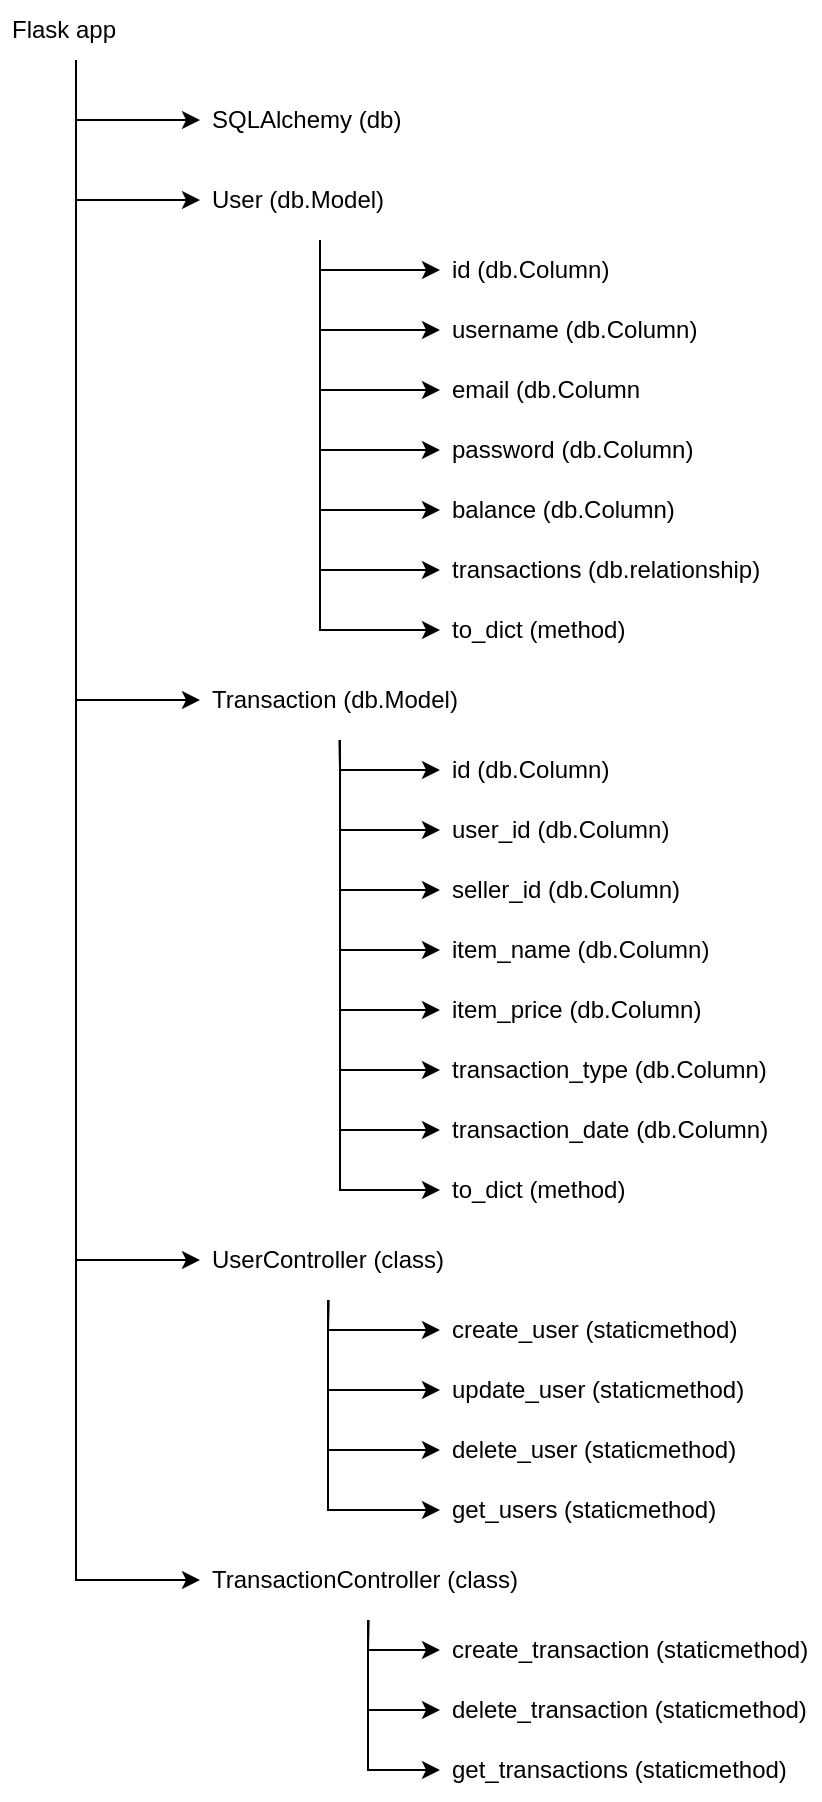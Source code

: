 <mxfile version="24.5.5" type="device">
  <diagram name="Страница — 1" id="Hi1kmv4AZJP24rw0wSyT">
    <mxGraphModel dx="1758" dy="879" grid="1" gridSize="10" guides="1" tooltips="1" connect="1" arrows="1" fold="1" page="1" pageScale="1" pageWidth="827" pageHeight="1169" math="0" shadow="0">
      <root>
        <mxCell id="0" />
        <mxCell id="1" parent="0" />
        <mxCell id="_998W6DAtnBrzuv0yap4-4" value="Flask app" style="text;strokeColor=none;fillColor=none;align=left;verticalAlign=middle;spacingLeft=4;spacingRight=4;overflow=hidden;points=[[0,0.5],[1,0.5]];portConstraint=eastwest;rotatable=0;whiteSpace=wrap;html=1;" vertex="1" parent="1">
          <mxGeometry x="100" y="40" width="80" height="30" as="geometry" />
        </mxCell>
        <mxCell id="_998W6DAtnBrzuv0yap4-6" value="" style="endArrow=classic;html=1;rounded=0;entryX=0;entryY=0.5;entryDx=0;entryDy=0;" edge="1" parent="1" target="_998W6DAtnBrzuv0yap4-7">
          <mxGeometry width="50" height="50" relative="1" as="geometry">
            <mxPoint x="138" y="70" as="sourcePoint" />
            <mxPoint x="190" y="100" as="targetPoint" />
            <Array as="points">
              <mxPoint x="138" y="100" />
            </Array>
          </mxGeometry>
        </mxCell>
        <mxCell id="_998W6DAtnBrzuv0yap4-7" value="SQLAlchemy (db)" style="text;strokeColor=none;fillColor=none;align=left;verticalAlign=middle;spacingLeft=4;spacingRight=4;overflow=hidden;points=[[0,0.5],[1,0.5]];portConstraint=eastwest;rotatable=0;whiteSpace=wrap;html=1;" vertex="1" parent="1">
          <mxGeometry x="200" y="80" width="120" height="40" as="geometry" />
        </mxCell>
        <mxCell id="_998W6DAtnBrzuv0yap4-8" value="User (db.Model)" style="text;strokeColor=none;fillColor=none;align=left;verticalAlign=middle;spacingLeft=4;spacingRight=4;overflow=hidden;points=[[0,0.5],[1,0.5]];portConstraint=eastwest;rotatable=0;whiteSpace=wrap;html=1;" vertex="1" parent="1">
          <mxGeometry x="200" y="120" width="120" height="40" as="geometry" />
        </mxCell>
        <mxCell id="_998W6DAtnBrzuv0yap4-9" value="" style="endArrow=classic;html=1;rounded=0;entryX=0;entryY=0.5;entryDx=0;entryDy=0;" edge="1" parent="1" target="_998W6DAtnBrzuv0yap4-8">
          <mxGeometry width="50" height="50" relative="1" as="geometry">
            <mxPoint x="138" y="70" as="sourcePoint" />
            <mxPoint x="440" y="280" as="targetPoint" />
            <Array as="points">
              <mxPoint x="138" y="140" />
            </Array>
          </mxGeometry>
        </mxCell>
        <mxCell id="_998W6DAtnBrzuv0yap4-10" value="id (db.Column)" style="text;strokeColor=none;fillColor=none;align=left;verticalAlign=middle;spacingLeft=4;spacingRight=4;overflow=hidden;points=[[0,0.5],[1,0.5]];portConstraint=eastwest;rotatable=0;whiteSpace=wrap;html=1;" vertex="1" parent="1">
          <mxGeometry x="320" y="160" width="90" height="30" as="geometry" />
        </mxCell>
        <mxCell id="_998W6DAtnBrzuv0yap4-11" value="" style="endArrow=classic;html=1;rounded=0;exitX=0.5;exitY=1;exitDx=0;exitDy=0;exitPerimeter=0;entryX=0;entryY=0.5;entryDx=0;entryDy=0;" edge="1" parent="1" source="_998W6DAtnBrzuv0yap4-8" target="_998W6DAtnBrzuv0yap4-10">
          <mxGeometry width="50" height="50" relative="1" as="geometry">
            <mxPoint x="230" y="250" as="sourcePoint" />
            <mxPoint x="280" y="200" as="targetPoint" />
            <Array as="points">
              <mxPoint x="260" y="175" />
            </Array>
          </mxGeometry>
        </mxCell>
        <mxCell id="_998W6DAtnBrzuv0yap4-12" value="username (db.Column)" style="text;strokeColor=none;fillColor=none;align=left;verticalAlign=middle;spacingLeft=4;spacingRight=4;overflow=hidden;points=[[0,0.5],[1,0.5]];portConstraint=eastwest;rotatable=0;whiteSpace=wrap;html=1;" vertex="1" parent="1">
          <mxGeometry x="320" y="190" width="140" height="30" as="geometry" />
        </mxCell>
        <mxCell id="_998W6DAtnBrzuv0yap4-13" value="" style="endArrow=classic;html=1;rounded=0;exitX=0.5;exitY=1;exitDx=0;exitDy=0;exitPerimeter=0;entryX=0;entryY=0.5;entryDx=0;entryDy=0;" edge="1" parent="1" target="_998W6DAtnBrzuv0yap4-12">
          <mxGeometry width="50" height="50" relative="1" as="geometry">
            <mxPoint x="260" y="160" as="sourcePoint" />
            <mxPoint x="320" y="175" as="targetPoint" />
            <Array as="points">
              <mxPoint x="260" y="205" />
            </Array>
          </mxGeometry>
        </mxCell>
        <mxCell id="_998W6DAtnBrzuv0yap4-14" value="email (db.Column" style="text;strokeColor=none;fillColor=none;align=left;verticalAlign=middle;spacingLeft=4;spacingRight=4;overflow=hidden;points=[[0,0.5],[1,0.5]];portConstraint=eastwest;rotatable=0;whiteSpace=wrap;html=1;" vertex="1" parent="1">
          <mxGeometry x="320" y="220" width="110" height="30" as="geometry" />
        </mxCell>
        <mxCell id="_998W6DAtnBrzuv0yap4-15" value="" style="endArrow=classic;html=1;rounded=0;exitX=0.5;exitY=1;exitDx=0;exitDy=0;exitPerimeter=0;entryX=0;entryY=0.5;entryDx=0;entryDy=0;" edge="1" parent="1" target="_998W6DAtnBrzuv0yap4-14">
          <mxGeometry width="50" height="50" relative="1" as="geometry">
            <mxPoint x="260" y="160" as="sourcePoint" />
            <mxPoint x="320" y="205" as="targetPoint" />
            <Array as="points">
              <mxPoint x="260" y="235" />
            </Array>
          </mxGeometry>
        </mxCell>
        <mxCell id="_998W6DAtnBrzuv0yap4-16" value="password (db.Column)" style="text;strokeColor=none;fillColor=none;align=left;verticalAlign=middle;spacingLeft=4;spacingRight=4;overflow=hidden;points=[[0,0.5],[1,0.5]];portConstraint=eastwest;rotatable=0;whiteSpace=wrap;html=1;" vertex="1" parent="1">
          <mxGeometry x="320" y="250" width="135" height="30" as="geometry" />
        </mxCell>
        <mxCell id="_998W6DAtnBrzuv0yap4-17" value="" style="endArrow=classic;html=1;rounded=0;exitX=0.5;exitY=1;exitDx=0;exitDy=0;exitPerimeter=0;entryX=0;entryY=0.5;entryDx=0;entryDy=0;" edge="1" parent="1" target="_998W6DAtnBrzuv0yap4-16">
          <mxGeometry width="50" height="50" relative="1" as="geometry">
            <mxPoint x="260" y="160" as="sourcePoint" />
            <mxPoint x="320" y="235" as="targetPoint" />
            <Array as="points">
              <mxPoint x="260" y="265" />
            </Array>
          </mxGeometry>
        </mxCell>
        <mxCell id="_998W6DAtnBrzuv0yap4-18" value="balance (db.Column)" style="text;strokeColor=none;fillColor=none;align=left;verticalAlign=middle;spacingLeft=4;spacingRight=4;overflow=hidden;points=[[0,0.5],[1,0.5]];portConstraint=eastwest;rotatable=0;whiteSpace=wrap;html=1;" vertex="1" parent="1">
          <mxGeometry x="320" y="280" width="130" height="30" as="geometry" />
        </mxCell>
        <mxCell id="_998W6DAtnBrzuv0yap4-19" value="" style="endArrow=classic;html=1;rounded=0;exitX=0.5;exitY=1;exitDx=0;exitDy=0;exitPerimeter=0;entryX=0;entryY=0.5;entryDx=0;entryDy=0;" edge="1" parent="1" target="_998W6DAtnBrzuv0yap4-18">
          <mxGeometry width="50" height="50" relative="1" as="geometry">
            <mxPoint x="260" y="160" as="sourcePoint" />
            <mxPoint x="320" y="265" as="targetPoint" />
            <Array as="points">
              <mxPoint x="260" y="295" />
            </Array>
          </mxGeometry>
        </mxCell>
        <mxCell id="_998W6DAtnBrzuv0yap4-20" value="transactions (db.relationship)" style="text;strokeColor=none;fillColor=none;align=left;verticalAlign=middle;spacingLeft=4;spacingRight=4;overflow=hidden;points=[[0,0.5],[1,0.5]];portConstraint=eastwest;rotatable=0;whiteSpace=wrap;html=1;" vertex="1" parent="1">
          <mxGeometry x="320" y="310" width="170" height="30" as="geometry" />
        </mxCell>
        <mxCell id="_998W6DAtnBrzuv0yap4-21" value="" style="endArrow=classic;html=1;rounded=0;exitX=0.5;exitY=1;exitDx=0;exitDy=0;exitPerimeter=0;entryX=0;entryY=0.5;entryDx=0;entryDy=0;" edge="1" parent="1" target="_998W6DAtnBrzuv0yap4-20">
          <mxGeometry width="50" height="50" relative="1" as="geometry">
            <mxPoint x="260" y="160" as="sourcePoint" />
            <mxPoint x="320" y="295" as="targetPoint" />
            <Array as="points">
              <mxPoint x="260" y="325" />
            </Array>
          </mxGeometry>
        </mxCell>
        <mxCell id="_998W6DAtnBrzuv0yap4-22" value="to_dict (method)" style="text;strokeColor=none;fillColor=none;align=left;verticalAlign=middle;spacingLeft=4;spacingRight=4;overflow=hidden;points=[[0,0.5],[1,0.5]];portConstraint=eastwest;rotatable=0;whiteSpace=wrap;html=1;" vertex="1" parent="1">
          <mxGeometry x="320" y="340" width="100" height="30" as="geometry" />
        </mxCell>
        <mxCell id="_998W6DAtnBrzuv0yap4-23" value="" style="endArrow=classic;html=1;rounded=0;exitX=0.5;exitY=1;exitDx=0;exitDy=0;exitPerimeter=0;entryX=0;entryY=0.5;entryDx=0;entryDy=0;" edge="1" parent="1" target="_998W6DAtnBrzuv0yap4-22">
          <mxGeometry width="50" height="50" relative="1" as="geometry">
            <mxPoint x="260" y="160" as="sourcePoint" />
            <mxPoint x="320" y="325" as="targetPoint" />
            <Array as="points">
              <mxPoint x="260" y="355" />
            </Array>
          </mxGeometry>
        </mxCell>
        <mxCell id="_998W6DAtnBrzuv0yap4-24" value="Transaction (db.Model)" style="text;strokeColor=none;fillColor=none;align=left;verticalAlign=middle;spacingLeft=4;spacingRight=4;overflow=hidden;points=[[0,0.5],[1,0.5]];portConstraint=eastwest;rotatable=0;whiteSpace=wrap;html=1;" vertex="1" parent="1">
          <mxGeometry x="200" y="370" width="140" height="40" as="geometry" />
        </mxCell>
        <mxCell id="_998W6DAtnBrzuv0yap4-25" value="" style="endArrow=classic;html=1;rounded=0;entryX=0;entryY=0.5;entryDx=0;entryDy=0;" edge="1" parent="1" target="_998W6DAtnBrzuv0yap4-24">
          <mxGeometry width="50" height="50" relative="1" as="geometry">
            <mxPoint x="138" y="70" as="sourcePoint" />
            <mxPoint x="200" y="139" as="targetPoint" />
            <Array as="points">
              <mxPoint x="138" y="390" />
            </Array>
          </mxGeometry>
        </mxCell>
        <mxCell id="_998W6DAtnBrzuv0yap4-26" value="id (db.Column)" style="text;strokeColor=none;fillColor=none;align=left;verticalAlign=middle;spacingLeft=4;spacingRight=4;overflow=hidden;points=[[0,0.5],[1,0.5]];portConstraint=eastwest;rotatable=0;whiteSpace=wrap;html=1;" vertex="1" parent="1">
          <mxGeometry x="320" y="410" width="90" height="30" as="geometry" />
        </mxCell>
        <mxCell id="_998W6DAtnBrzuv0yap4-27" value="" style="endArrow=classic;html=1;rounded=0;exitX=0.498;exitY=1;exitDx=0;exitDy=0;exitPerimeter=0;entryX=0;entryY=0.5;entryDx=0;entryDy=0;" edge="1" parent="1" source="_998W6DAtnBrzuv0yap4-24" target="_998W6DAtnBrzuv0yap4-26">
          <mxGeometry width="50" height="50" relative="1" as="geometry">
            <mxPoint x="260" y="417.5" as="sourcePoint" />
            <mxPoint x="320" y="432.5" as="targetPoint" />
            <Array as="points">
              <mxPoint x="270" y="425" />
            </Array>
          </mxGeometry>
        </mxCell>
        <mxCell id="_998W6DAtnBrzuv0yap4-29" value="user_id (db.Column)" style="text;strokeColor=none;fillColor=none;align=left;verticalAlign=middle;spacingLeft=4;spacingRight=4;overflow=hidden;points=[[0,0.5],[1,0.5]];portConstraint=eastwest;rotatable=0;whiteSpace=wrap;html=1;" vertex="1" parent="1">
          <mxGeometry x="320" y="440" width="120" height="30" as="geometry" />
        </mxCell>
        <mxCell id="_998W6DAtnBrzuv0yap4-30" value="seller_id (db.Column)" style="text;strokeColor=none;fillColor=none;align=left;verticalAlign=middle;spacingLeft=4;spacingRight=4;overflow=hidden;points=[[0,0.5],[1,0.5]];portConstraint=eastwest;rotatable=0;whiteSpace=wrap;html=1;" vertex="1" parent="1">
          <mxGeometry x="320" y="470" width="130" height="30" as="geometry" />
        </mxCell>
        <mxCell id="_998W6DAtnBrzuv0yap4-31" value="item_name (db.Column)" style="text;strokeColor=none;fillColor=none;align=left;verticalAlign=middle;spacingLeft=4;spacingRight=4;overflow=hidden;points=[[0,0.5],[1,0.5]];portConstraint=eastwest;rotatable=0;whiteSpace=wrap;html=1;" vertex="1" parent="1">
          <mxGeometry x="320" y="500" width="140" height="30" as="geometry" />
        </mxCell>
        <mxCell id="_998W6DAtnBrzuv0yap4-32" value="item_price (db.Column)" style="text;strokeColor=none;fillColor=none;align=left;verticalAlign=middle;spacingLeft=4;spacingRight=4;overflow=hidden;points=[[0,0.5],[1,0.5]];portConstraint=eastwest;rotatable=0;whiteSpace=wrap;html=1;" vertex="1" parent="1">
          <mxGeometry x="320" y="530" width="140" height="30" as="geometry" />
        </mxCell>
        <mxCell id="_998W6DAtnBrzuv0yap4-33" value="transaction_type (db.Column)" style="text;strokeColor=none;fillColor=none;align=left;verticalAlign=middle;spacingLeft=4;spacingRight=4;overflow=hidden;points=[[0,0.5],[1,0.5]];portConstraint=eastwest;rotatable=0;whiteSpace=wrap;html=1;" vertex="1" parent="1">
          <mxGeometry x="320" y="560" width="170" height="30" as="geometry" />
        </mxCell>
        <mxCell id="_998W6DAtnBrzuv0yap4-34" value="transaction_date (db.Column)" style="text;strokeColor=none;fillColor=none;align=left;verticalAlign=middle;spacingLeft=4;spacingRight=4;overflow=hidden;points=[[0,0.5],[1,0.5]];portConstraint=eastwest;rotatable=0;whiteSpace=wrap;html=1;" vertex="1" parent="1">
          <mxGeometry x="320" y="590" width="170" height="30" as="geometry" />
        </mxCell>
        <mxCell id="_998W6DAtnBrzuv0yap4-35" value="to_dict (method)" style="text;strokeColor=none;fillColor=none;align=left;verticalAlign=middle;spacingLeft=4;spacingRight=4;overflow=hidden;points=[[0,0.5],[1,0.5]];portConstraint=eastwest;rotatable=0;whiteSpace=wrap;html=1;" vertex="1" parent="1">
          <mxGeometry x="320" y="620" width="100" height="30" as="geometry" />
        </mxCell>
        <mxCell id="_998W6DAtnBrzuv0yap4-37" value="" style="endArrow=classic;html=1;rounded=0;exitX=0.498;exitY=1;exitDx=0;exitDy=0;exitPerimeter=0;entryX=0;entryY=0.5;entryDx=0;entryDy=0;" edge="1" parent="1" target="_998W6DAtnBrzuv0yap4-29">
          <mxGeometry width="50" height="50" relative="1" as="geometry">
            <mxPoint x="270" y="410" as="sourcePoint" />
            <mxPoint x="320" y="425" as="targetPoint" />
            <Array as="points">
              <mxPoint x="270" y="455" />
            </Array>
          </mxGeometry>
        </mxCell>
        <mxCell id="_998W6DAtnBrzuv0yap4-38" value="" style="endArrow=classic;html=1;rounded=0;exitX=0.498;exitY=1;exitDx=0;exitDy=0;exitPerimeter=0;entryX=0;entryY=0.5;entryDx=0;entryDy=0;" edge="1" parent="1" target="_998W6DAtnBrzuv0yap4-30">
          <mxGeometry width="50" height="50" relative="1" as="geometry">
            <mxPoint x="270" y="410" as="sourcePoint" />
            <mxPoint x="320" y="455" as="targetPoint" />
            <Array as="points">
              <mxPoint x="270" y="485" />
            </Array>
          </mxGeometry>
        </mxCell>
        <mxCell id="_998W6DAtnBrzuv0yap4-39" value="" style="endArrow=classic;html=1;rounded=0;exitX=0.498;exitY=1;exitDx=0;exitDy=0;exitPerimeter=0;entryX=0;entryY=0.5;entryDx=0;entryDy=0;" edge="1" parent="1" target="_998W6DAtnBrzuv0yap4-31">
          <mxGeometry width="50" height="50" relative="1" as="geometry">
            <mxPoint x="270" y="410" as="sourcePoint" />
            <mxPoint x="320" y="485" as="targetPoint" />
            <Array as="points">
              <mxPoint x="270" y="515" />
            </Array>
          </mxGeometry>
        </mxCell>
        <mxCell id="_998W6DAtnBrzuv0yap4-40" value="" style="endArrow=classic;html=1;rounded=0;exitX=0.498;exitY=1;exitDx=0;exitDy=0;exitPerimeter=0;entryX=0;entryY=0.5;entryDx=0;entryDy=0;" edge="1" parent="1" target="_998W6DAtnBrzuv0yap4-32">
          <mxGeometry width="50" height="50" relative="1" as="geometry">
            <mxPoint x="270" y="410" as="sourcePoint" />
            <mxPoint x="320" y="515" as="targetPoint" />
            <Array as="points">
              <mxPoint x="270" y="545" />
            </Array>
          </mxGeometry>
        </mxCell>
        <mxCell id="_998W6DAtnBrzuv0yap4-41" value="" style="endArrow=classic;html=1;rounded=0;exitX=0.498;exitY=1;exitDx=0;exitDy=0;exitPerimeter=0;entryX=0;entryY=0.5;entryDx=0;entryDy=0;" edge="1" parent="1" target="_998W6DAtnBrzuv0yap4-33">
          <mxGeometry width="50" height="50" relative="1" as="geometry">
            <mxPoint x="270" y="410" as="sourcePoint" />
            <mxPoint x="320" y="545" as="targetPoint" />
            <Array as="points">
              <mxPoint x="270" y="575" />
            </Array>
          </mxGeometry>
        </mxCell>
        <mxCell id="_998W6DAtnBrzuv0yap4-42" value="" style="endArrow=classic;html=1;rounded=0;exitX=0.498;exitY=1;exitDx=0;exitDy=0;exitPerimeter=0;entryX=0;entryY=0.5;entryDx=0;entryDy=0;" edge="1" parent="1" target="_998W6DAtnBrzuv0yap4-34">
          <mxGeometry width="50" height="50" relative="1" as="geometry">
            <mxPoint x="270" y="410" as="sourcePoint" />
            <mxPoint x="320" y="575" as="targetPoint" />
            <Array as="points">
              <mxPoint x="270" y="605" />
            </Array>
          </mxGeometry>
        </mxCell>
        <mxCell id="_998W6DAtnBrzuv0yap4-43" value="" style="endArrow=classic;html=1;rounded=0;exitX=0.498;exitY=1;exitDx=0;exitDy=0;exitPerimeter=0;entryX=0;entryY=0.5;entryDx=0;entryDy=0;" edge="1" parent="1" target="_998W6DAtnBrzuv0yap4-35">
          <mxGeometry width="50" height="50" relative="1" as="geometry">
            <mxPoint x="270" y="410" as="sourcePoint" />
            <mxPoint x="320" y="605" as="targetPoint" />
            <Array as="points">
              <mxPoint x="270" y="635" />
            </Array>
          </mxGeometry>
        </mxCell>
        <mxCell id="_998W6DAtnBrzuv0yap4-44" value="UserController (class)" style="text;strokeColor=none;fillColor=none;align=left;verticalAlign=middle;spacingLeft=4;spacingRight=4;overflow=hidden;points=[[0,0.5],[1,0.5]];portConstraint=eastwest;rotatable=0;whiteSpace=wrap;html=1;" vertex="1" parent="1">
          <mxGeometry x="200" y="650" width="130" height="40" as="geometry" />
        </mxCell>
        <mxCell id="_998W6DAtnBrzuv0yap4-46" value="" style="endArrow=classic;html=1;rounded=0;entryX=0;entryY=0.5;entryDx=0;entryDy=0;" edge="1" parent="1" target="_998W6DAtnBrzuv0yap4-44">
          <mxGeometry width="50" height="50" relative="1" as="geometry">
            <mxPoint x="138" y="70" as="sourcePoint" />
            <mxPoint x="200" y="390" as="targetPoint" />
            <Array as="points">
              <mxPoint x="138" y="390" />
              <mxPoint x="138" y="670" />
            </Array>
          </mxGeometry>
        </mxCell>
        <mxCell id="_998W6DAtnBrzuv0yap4-47" value="create_user (staticmethod)" style="text;strokeColor=none;fillColor=none;align=left;verticalAlign=middle;spacingLeft=4;spacingRight=4;overflow=hidden;points=[[0,0.5],[1,0.5]];portConstraint=eastwest;rotatable=0;whiteSpace=wrap;html=1;" vertex="1" parent="1">
          <mxGeometry x="320" y="690" width="160" height="30" as="geometry" />
        </mxCell>
        <mxCell id="_998W6DAtnBrzuv0yap4-48" value="update_user (staticmethod)" style="text;strokeColor=none;fillColor=none;align=left;verticalAlign=middle;spacingLeft=4;spacingRight=4;overflow=hidden;points=[[0,0.5],[1,0.5]];portConstraint=eastwest;rotatable=0;whiteSpace=wrap;html=1;" vertex="1" parent="1">
          <mxGeometry x="320" y="720" width="160" height="30" as="geometry" />
        </mxCell>
        <mxCell id="_998W6DAtnBrzuv0yap4-49" value="delete_user (staticmethod)" style="text;strokeColor=none;fillColor=none;align=left;verticalAlign=middle;spacingLeft=4;spacingRight=4;overflow=hidden;points=[[0,0.5],[1,0.5]];portConstraint=eastwest;rotatable=0;whiteSpace=wrap;html=1;" vertex="1" parent="1">
          <mxGeometry x="320" y="750" width="160" height="30" as="geometry" />
        </mxCell>
        <mxCell id="_998W6DAtnBrzuv0yap4-50" value="get_users (staticmethod)" style="text;strokeColor=none;fillColor=none;align=left;verticalAlign=middle;spacingLeft=4;spacingRight=4;overflow=hidden;points=[[0,0.5],[1,0.5]];portConstraint=eastwest;rotatable=0;whiteSpace=wrap;html=1;" vertex="1" parent="1">
          <mxGeometry x="320" y="780" width="160" height="30" as="geometry" />
        </mxCell>
        <mxCell id="_998W6DAtnBrzuv0yap4-51" value="" style="endArrow=classic;html=1;rounded=0;entryX=0;entryY=0.5;entryDx=0;entryDy=0;exitX=0.495;exitY=1;exitDx=0;exitDy=0;exitPerimeter=0;" edge="1" parent="1" source="_998W6DAtnBrzuv0yap4-44" target="_998W6DAtnBrzuv0yap4-47">
          <mxGeometry width="50" height="50" relative="1" as="geometry">
            <mxPoint x="250" y="700" as="sourcePoint" />
            <mxPoint x="310" y="705" as="targetPoint" />
            <Array as="points">
              <mxPoint x="264" y="705" />
            </Array>
          </mxGeometry>
        </mxCell>
        <mxCell id="_998W6DAtnBrzuv0yap4-52" value="" style="endArrow=classic;html=1;rounded=0;entryX=0;entryY=0.5;entryDx=0;entryDy=0;exitX=0.495;exitY=1;exitDx=0;exitDy=0;exitPerimeter=0;" edge="1" parent="1" target="_998W6DAtnBrzuv0yap4-48">
          <mxGeometry width="50" height="50" relative="1" as="geometry">
            <mxPoint x="264" y="690" as="sourcePoint" />
            <mxPoint x="320" y="705" as="targetPoint" />
            <Array as="points">
              <mxPoint x="264" y="735" />
            </Array>
          </mxGeometry>
        </mxCell>
        <mxCell id="_998W6DAtnBrzuv0yap4-53" value="" style="endArrow=classic;html=1;rounded=0;entryX=0;entryY=0.5;entryDx=0;entryDy=0;exitX=0.495;exitY=1;exitDx=0;exitDy=0;exitPerimeter=0;" edge="1" parent="1" target="_998W6DAtnBrzuv0yap4-49">
          <mxGeometry width="50" height="50" relative="1" as="geometry">
            <mxPoint x="264" y="690" as="sourcePoint" />
            <mxPoint x="320" y="735" as="targetPoint" />
            <Array as="points">
              <mxPoint x="264" y="765" />
            </Array>
          </mxGeometry>
        </mxCell>
        <mxCell id="_998W6DAtnBrzuv0yap4-54" value="" style="endArrow=classic;html=1;rounded=0;entryX=0;entryY=0.5;entryDx=0;entryDy=0;exitX=0.495;exitY=1;exitDx=0;exitDy=0;exitPerimeter=0;" edge="1" parent="1" target="_998W6DAtnBrzuv0yap4-50">
          <mxGeometry width="50" height="50" relative="1" as="geometry">
            <mxPoint x="264" y="690" as="sourcePoint" />
            <mxPoint x="320" y="765" as="targetPoint" />
            <Array as="points">
              <mxPoint x="264" y="795" />
            </Array>
          </mxGeometry>
        </mxCell>
        <mxCell id="_998W6DAtnBrzuv0yap4-55" value="TransactionController (class)" style="text;strokeColor=none;fillColor=none;align=left;verticalAlign=middle;spacingLeft=4;spacingRight=4;overflow=hidden;points=[[0,0.5],[1,0.5]];portConstraint=eastwest;rotatable=0;whiteSpace=wrap;html=1;" vertex="1" parent="1">
          <mxGeometry x="200" y="810" width="170" height="40" as="geometry" />
        </mxCell>
        <mxCell id="_998W6DAtnBrzuv0yap4-56" value="" style="endArrow=classic;html=1;rounded=0;entryX=0;entryY=0.5;entryDx=0;entryDy=0;" edge="1" parent="1" target="_998W6DAtnBrzuv0yap4-55">
          <mxGeometry width="50" height="50" relative="1" as="geometry">
            <mxPoint x="138" y="70" as="sourcePoint" />
            <mxPoint x="200" y="670" as="targetPoint" />
            <Array as="points">
              <mxPoint x="138" y="390" />
              <mxPoint x="138" y="830" />
            </Array>
          </mxGeometry>
        </mxCell>
        <mxCell id="_998W6DAtnBrzuv0yap4-57" value="create_transaction (staticmethod)" style="text;strokeColor=none;fillColor=none;align=left;verticalAlign=middle;spacingLeft=4;spacingRight=4;overflow=hidden;points=[[0,0.5],[1,0.5]];portConstraint=eastwest;rotatable=0;whiteSpace=wrap;html=1;" vertex="1" parent="1">
          <mxGeometry x="320" y="850" width="190" height="30" as="geometry" />
        </mxCell>
        <mxCell id="_998W6DAtnBrzuv0yap4-58" value="delete_transaction (staticmethod)" style="text;strokeColor=none;fillColor=none;align=left;verticalAlign=middle;spacingLeft=4;spacingRight=4;overflow=hidden;points=[[0,0.5],[1,0.5]];portConstraint=eastwest;rotatable=0;whiteSpace=wrap;html=1;" vertex="1" parent="1">
          <mxGeometry x="320" y="880" width="190" height="30" as="geometry" />
        </mxCell>
        <mxCell id="_998W6DAtnBrzuv0yap4-59" value="get_transactions (staticmethod)" style="text;strokeColor=none;fillColor=none;align=left;verticalAlign=middle;spacingLeft=4;spacingRight=4;overflow=hidden;points=[[0,0.5],[1,0.5]];portConstraint=eastwest;rotatable=0;whiteSpace=wrap;html=1;" vertex="1" parent="1">
          <mxGeometry x="320" y="910" width="190" height="30" as="geometry" />
        </mxCell>
        <mxCell id="_998W6DAtnBrzuv0yap4-60" value="" style="endArrow=classic;html=1;rounded=0;entryX=0;entryY=0.5;entryDx=0;entryDy=0;exitX=0.496;exitY=1;exitDx=0;exitDy=0;exitPerimeter=0;" edge="1" parent="1" source="_998W6DAtnBrzuv0yap4-55" target="_998W6DAtnBrzuv0yap4-57">
          <mxGeometry width="50" height="50" relative="1" as="geometry">
            <mxPoint x="242" y="880" as="sourcePoint" />
            <mxPoint x="298" y="895" as="targetPoint" />
            <Array as="points">
              <mxPoint x="284" y="865" />
            </Array>
          </mxGeometry>
        </mxCell>
        <mxCell id="_998W6DAtnBrzuv0yap4-61" value="" style="endArrow=classic;html=1;rounded=0;entryX=0;entryY=0.5;entryDx=0;entryDy=0;exitX=0.496;exitY=1;exitDx=0;exitDy=0;exitPerimeter=0;" edge="1" parent="1" target="_998W6DAtnBrzuv0yap4-58">
          <mxGeometry width="50" height="50" relative="1" as="geometry">
            <mxPoint x="284" y="850" as="sourcePoint" />
            <mxPoint x="320" y="865" as="targetPoint" />
            <Array as="points">
              <mxPoint x="284" y="895" />
            </Array>
          </mxGeometry>
        </mxCell>
        <mxCell id="_998W6DAtnBrzuv0yap4-62" value="" style="endArrow=classic;html=1;rounded=0;entryX=0;entryY=0.5;entryDx=0;entryDy=0;exitX=0.496;exitY=1;exitDx=0;exitDy=0;exitPerimeter=0;" edge="1" parent="1" target="_998W6DAtnBrzuv0yap4-59">
          <mxGeometry width="50" height="50" relative="1" as="geometry">
            <mxPoint x="284" y="850" as="sourcePoint" />
            <mxPoint x="320" y="895" as="targetPoint" />
            <Array as="points">
              <mxPoint x="284" y="925" />
            </Array>
          </mxGeometry>
        </mxCell>
      </root>
    </mxGraphModel>
  </diagram>
</mxfile>
